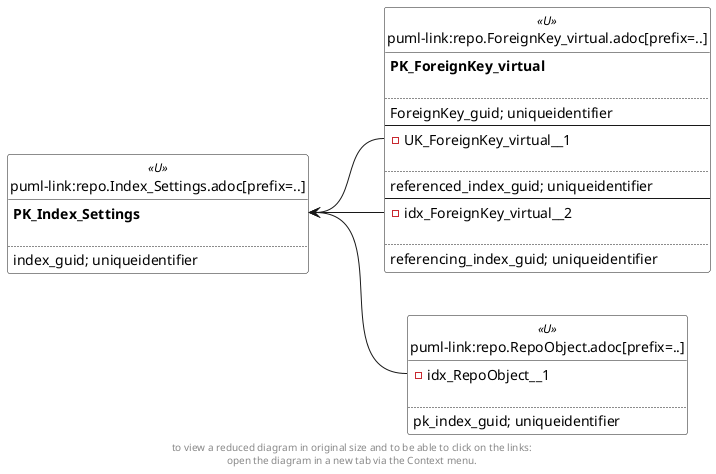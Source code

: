@startuml
left to right direction
'top to bottom direction
hide circle
'avoide "." issues:
set namespaceSeparator none


skinparam class {
  BackgroundColor White
  BackgroundColor<<FN>> Yellow
  BackgroundColor<<FS>> Yellow
  BackgroundColor<<FT>> LightGray
  BackgroundColor<<IF>> Yellow
  BackgroundColor<<IS>> Yellow
  BackgroundColor<<P>> Aqua
  BackgroundColor<<PC>> Aqua
  BackgroundColor<<SN>> Yellow
  BackgroundColor<<SO>> SlateBlue
  BackgroundColor<<TF>> LightGray
  BackgroundColor<<TR>> Tomato
  BackgroundColor<<U>> White
  BackgroundColor<<V>> WhiteSmoke
  BackgroundColor<<X>> Aqua
}


entity "puml-link:repo.ForeignKey_virtual.adoc[prefix=..]" as repo.ForeignKey_virtual << U >> {
**PK_ForeignKey_virtual**

..
ForeignKey_guid; uniqueidentifier
--
- UK_ForeignKey_virtual__1

..
referenced_index_guid; uniqueidentifier
--
- idx_ForeignKey_virtual__2

..
referencing_index_guid; uniqueidentifier
}

entity "puml-link:repo.Index_Settings.adoc[prefix=..]" as repo.Index_Settings << U >> {
**PK_Index_Settings**

..
index_guid; uniqueidentifier
}

entity "puml-link:repo.RepoObject.adoc[prefix=..]" as repo.RepoObject << U >> {
- idx_RepoObject__1

..
pk_index_guid; uniqueidentifier
}

repo.Index_Settings::PK_Index_Settings <-- repo.ForeignKey_virtual::idx_ForeignKey_virtual__2
repo.Index_Settings::PK_Index_Settings <-- repo.ForeignKey_virtual::UK_ForeignKey_virtual__1
repo.Index_Settings::PK_Index_Settings <-- repo.RepoObject::idx_RepoObject__1
footer
to view a reduced diagram in original size and to be able to click on the links:
open the diagram in a new tab via the Context menu.
end footer

@enduml


